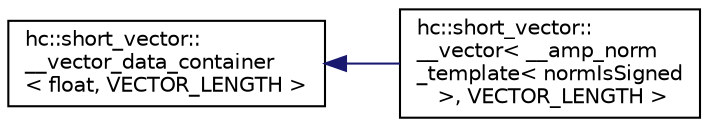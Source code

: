 digraph "Graphical Class Hierarchy"
{
  edge [fontname="Helvetica",fontsize="10",labelfontname="Helvetica",labelfontsize="10"];
  node [fontname="Helvetica",fontsize="10",shape=record];
  rankdir="LR";
  Node1 [label="hc::short_vector::\l__vector_data_container\l\< float, VECTOR_LENGTH \>",height=0.2,width=0.4,color="black", fillcolor="white", style="filled",URL="$classhc_1_1short__vector_1_1____vector__data__container.html"];
  Node1 -> Node2 [dir="back",color="midnightblue",fontsize="10",style="solid",fontname="Helvetica"];
  Node2 [label="hc::short_vector::\l__vector\< __amp_norm\l_template\< normIsSigned\l \>, VECTOR_LENGTH \>",height=0.2,width=0.4,color="black", fillcolor="white", style="filled",URL="$classhc_1_1short__vector_1_1____vector_3_01____amp__norm__template_3_01normIsSigned_01_4_00_01VECTOR__LENGTH_01_4.html"];
}
